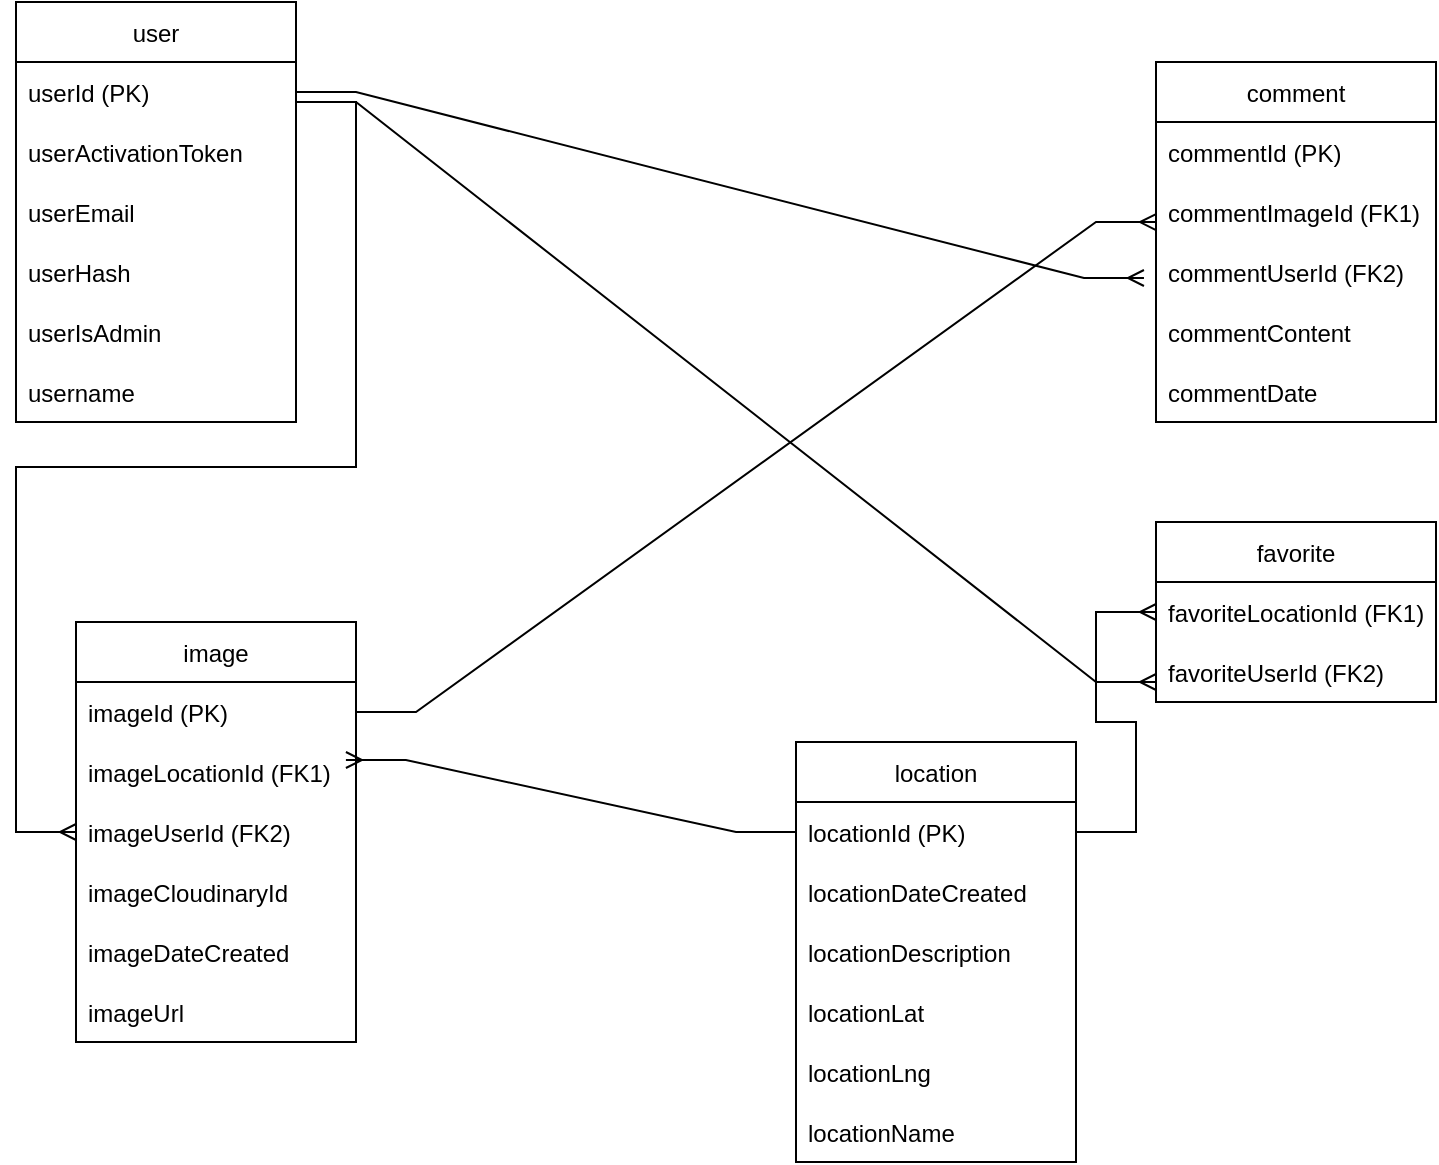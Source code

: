 <mxfile version="17.4.6" type="github">
  <diagram id="C5RBs43oDa-KdzZeNtuy" name="Page-1">
    <mxGraphModel dx="1494" dy="744" grid="1" gridSize="10" guides="1" tooltips="1" connect="1" arrows="1" fold="1" page="1" pageScale="1" pageWidth="827" pageHeight="1169" math="0" shadow="0">
      <root>
        <mxCell id="WIyWlLk6GJQsqaUBKTNV-0" />
        <mxCell id="WIyWlLk6GJQsqaUBKTNV-1" parent="WIyWlLk6GJQsqaUBKTNV-0" />
        <mxCell id="5akD1JSTmYAgI6ET5Aca-5" value="user" style="swimlane;fontStyle=0;childLayout=stackLayout;horizontal=1;startSize=30;horizontalStack=0;resizeParent=1;resizeParentMax=0;resizeLast=0;collapsible=1;marginBottom=0;" vertex="1" parent="WIyWlLk6GJQsqaUBKTNV-1">
          <mxGeometry x="30" y="20" width="140" height="210" as="geometry" />
        </mxCell>
        <mxCell id="5akD1JSTmYAgI6ET5Aca-6" value="userId (PK)" style="text;strokeColor=none;fillColor=none;align=left;verticalAlign=middle;spacingLeft=4;spacingRight=4;overflow=hidden;points=[[0,0.5],[1,0.5]];portConstraint=eastwest;rotatable=0;" vertex="1" parent="5akD1JSTmYAgI6ET5Aca-5">
          <mxGeometry y="30" width="140" height="30" as="geometry" />
        </mxCell>
        <mxCell id="5akD1JSTmYAgI6ET5Aca-7" value="userActivationToken" style="text;strokeColor=none;fillColor=none;align=left;verticalAlign=middle;spacingLeft=4;spacingRight=4;overflow=hidden;points=[[0,0.5],[1,0.5]];portConstraint=eastwest;rotatable=0;" vertex="1" parent="5akD1JSTmYAgI6ET5Aca-5">
          <mxGeometry y="60" width="140" height="30" as="geometry" />
        </mxCell>
        <mxCell id="5akD1JSTmYAgI6ET5Aca-9" value="userEmail" style="text;strokeColor=none;fillColor=none;align=left;verticalAlign=middle;spacingLeft=4;spacingRight=4;overflow=hidden;points=[[0,0.5],[1,0.5]];portConstraint=eastwest;rotatable=0;" vertex="1" parent="5akD1JSTmYAgI6ET5Aca-5">
          <mxGeometry y="90" width="140" height="30" as="geometry" />
        </mxCell>
        <mxCell id="5akD1JSTmYAgI6ET5Aca-10" value="userHash" style="text;strokeColor=none;fillColor=none;align=left;verticalAlign=middle;spacingLeft=4;spacingRight=4;overflow=hidden;points=[[0,0.5],[1,0.5]];portConstraint=eastwest;rotatable=0;" vertex="1" parent="5akD1JSTmYAgI6ET5Aca-5">
          <mxGeometry y="120" width="140" height="30" as="geometry" />
        </mxCell>
        <mxCell id="5akD1JSTmYAgI6ET5Aca-11" value="userIsAdmin" style="text;strokeColor=none;fillColor=none;align=left;verticalAlign=middle;spacingLeft=4;spacingRight=4;overflow=hidden;points=[[0,0.5],[1,0.5]];portConstraint=eastwest;rotatable=0;" vertex="1" parent="5akD1JSTmYAgI6ET5Aca-5">
          <mxGeometry y="150" width="140" height="30" as="geometry" />
        </mxCell>
        <mxCell id="5akD1JSTmYAgI6ET5Aca-12" value="username" style="text;strokeColor=none;fillColor=none;align=left;verticalAlign=middle;spacingLeft=4;spacingRight=4;overflow=hidden;points=[[0,0.5],[1,0.5]];portConstraint=eastwest;rotatable=0;" vertex="1" parent="5akD1JSTmYAgI6ET5Aca-5">
          <mxGeometry y="180" width="140" height="30" as="geometry" />
        </mxCell>
        <mxCell id="5akD1JSTmYAgI6ET5Aca-15" value="comment" style="swimlane;fontStyle=0;childLayout=stackLayout;horizontal=1;startSize=30;horizontalStack=0;resizeParent=1;resizeParentMax=0;resizeLast=0;collapsible=1;marginBottom=0;" vertex="1" parent="WIyWlLk6GJQsqaUBKTNV-1">
          <mxGeometry x="600" y="50" width="140" height="180" as="geometry" />
        </mxCell>
        <mxCell id="5akD1JSTmYAgI6ET5Aca-16" value="commentId (PK)" style="text;strokeColor=none;fillColor=none;align=left;verticalAlign=middle;spacingLeft=4;spacingRight=4;overflow=hidden;points=[[0,0.5],[1,0.5]];portConstraint=eastwest;rotatable=0;" vertex="1" parent="5akD1JSTmYAgI6ET5Aca-15">
          <mxGeometry y="30" width="140" height="30" as="geometry" />
        </mxCell>
        <mxCell id="5akD1JSTmYAgI6ET5Aca-17" value="commentImageId (FK1)" style="text;strokeColor=none;fillColor=none;align=left;verticalAlign=middle;spacingLeft=4;spacingRight=4;overflow=hidden;points=[[0,0.5],[1,0.5]];portConstraint=eastwest;rotatable=0;" vertex="1" parent="5akD1JSTmYAgI6ET5Aca-15">
          <mxGeometry y="60" width="140" height="30" as="geometry" />
        </mxCell>
        <mxCell id="5akD1JSTmYAgI6ET5Aca-18" value="commentUserId (FK2)" style="text;strokeColor=none;fillColor=none;align=left;verticalAlign=middle;spacingLeft=4;spacingRight=4;overflow=hidden;points=[[0,0.5],[1,0.5]];portConstraint=eastwest;rotatable=0;" vertex="1" parent="5akD1JSTmYAgI6ET5Aca-15">
          <mxGeometry y="90" width="140" height="30" as="geometry" />
        </mxCell>
        <mxCell id="5akD1JSTmYAgI6ET5Aca-26" value="commentContent" style="text;strokeColor=none;fillColor=none;align=left;verticalAlign=middle;spacingLeft=4;spacingRight=4;overflow=hidden;points=[[0,0.5],[1,0.5]];portConstraint=eastwest;rotatable=0;" vertex="1" parent="5akD1JSTmYAgI6ET5Aca-15">
          <mxGeometry y="120" width="140" height="30" as="geometry" />
        </mxCell>
        <mxCell id="5akD1JSTmYAgI6ET5Aca-27" value="commentDate" style="text;strokeColor=none;fillColor=none;align=left;verticalAlign=middle;spacingLeft=4;spacingRight=4;overflow=hidden;points=[[0,0.5],[1,0.5]];portConstraint=eastwest;rotatable=0;" vertex="1" parent="5akD1JSTmYAgI6ET5Aca-15">
          <mxGeometry y="150" width="140" height="30" as="geometry" />
        </mxCell>
        <mxCell id="5akD1JSTmYAgI6ET5Aca-19" value="location" style="swimlane;fontStyle=0;childLayout=stackLayout;horizontal=1;startSize=30;horizontalStack=0;resizeParent=1;resizeParentMax=0;resizeLast=0;collapsible=1;marginBottom=0;" vertex="1" parent="WIyWlLk6GJQsqaUBKTNV-1">
          <mxGeometry x="420" y="390" width="140" height="210" as="geometry" />
        </mxCell>
        <mxCell id="5akD1JSTmYAgI6ET5Aca-20" value="locationId (PK)" style="text;strokeColor=none;fillColor=none;align=left;verticalAlign=middle;spacingLeft=4;spacingRight=4;overflow=hidden;points=[[0,0.5],[1,0.5]];portConstraint=eastwest;rotatable=0;" vertex="1" parent="5akD1JSTmYAgI6ET5Aca-19">
          <mxGeometry y="30" width="140" height="30" as="geometry" />
        </mxCell>
        <mxCell id="5akD1JSTmYAgI6ET5Aca-21" value="locationDateCreated" style="text;strokeColor=none;fillColor=none;align=left;verticalAlign=middle;spacingLeft=4;spacingRight=4;overflow=hidden;points=[[0,0.5],[1,0.5]];portConstraint=eastwest;rotatable=0;" vertex="1" parent="5akD1JSTmYAgI6ET5Aca-19">
          <mxGeometry y="60" width="140" height="30" as="geometry" />
        </mxCell>
        <mxCell id="5akD1JSTmYAgI6ET5Aca-22" value="locationDescription" style="text;strokeColor=none;fillColor=none;align=left;verticalAlign=middle;spacingLeft=4;spacingRight=4;overflow=hidden;points=[[0,0.5],[1,0.5]];portConstraint=eastwest;rotatable=0;" vertex="1" parent="5akD1JSTmYAgI6ET5Aca-19">
          <mxGeometry y="90" width="140" height="30" as="geometry" />
        </mxCell>
        <mxCell id="5akD1JSTmYAgI6ET5Aca-23" value="locationLat" style="text;strokeColor=none;fillColor=none;align=left;verticalAlign=middle;spacingLeft=4;spacingRight=4;overflow=hidden;points=[[0,0.5],[1,0.5]];portConstraint=eastwest;rotatable=0;" vertex="1" parent="5akD1JSTmYAgI6ET5Aca-19">
          <mxGeometry y="120" width="140" height="30" as="geometry" />
        </mxCell>
        <mxCell id="5akD1JSTmYAgI6ET5Aca-24" value="locationLng" style="text;strokeColor=none;fillColor=none;align=left;verticalAlign=middle;spacingLeft=4;spacingRight=4;overflow=hidden;points=[[0,0.5],[1,0.5]];portConstraint=eastwest;rotatable=0;" vertex="1" parent="5akD1JSTmYAgI6ET5Aca-19">
          <mxGeometry y="150" width="140" height="30" as="geometry" />
        </mxCell>
        <mxCell id="5akD1JSTmYAgI6ET5Aca-25" value="locationName" style="text;strokeColor=none;fillColor=none;align=left;verticalAlign=middle;spacingLeft=4;spacingRight=4;overflow=hidden;points=[[0,0.5],[1,0.5]];portConstraint=eastwest;rotatable=0;" vertex="1" parent="5akD1JSTmYAgI6ET5Aca-19">
          <mxGeometry y="180" width="140" height="30" as="geometry" />
        </mxCell>
        <mxCell id="5akD1JSTmYAgI6ET5Aca-28" value="image" style="swimlane;fontStyle=0;childLayout=stackLayout;horizontal=1;startSize=30;horizontalStack=0;resizeParent=1;resizeParentMax=0;resizeLast=0;collapsible=1;marginBottom=0;" vertex="1" parent="WIyWlLk6GJQsqaUBKTNV-1">
          <mxGeometry x="60" y="330" width="140" height="210" as="geometry" />
        </mxCell>
        <mxCell id="5akD1JSTmYAgI6ET5Aca-29" value="imageId (PK)" style="text;strokeColor=none;fillColor=none;align=left;verticalAlign=middle;spacingLeft=4;spacingRight=4;overflow=hidden;points=[[0,0.5],[1,0.5]];portConstraint=eastwest;rotatable=0;" vertex="1" parent="5akD1JSTmYAgI6ET5Aca-28">
          <mxGeometry y="30" width="140" height="30" as="geometry" />
        </mxCell>
        <mxCell id="5akD1JSTmYAgI6ET5Aca-30" value="imageLocationId (FK1)" style="text;strokeColor=none;fillColor=none;align=left;verticalAlign=middle;spacingLeft=4;spacingRight=4;overflow=hidden;points=[[0,0.5],[1,0.5]];portConstraint=eastwest;rotatable=0;" vertex="1" parent="5akD1JSTmYAgI6ET5Aca-28">
          <mxGeometry y="60" width="140" height="30" as="geometry" />
        </mxCell>
        <mxCell id="5akD1JSTmYAgI6ET5Aca-31" value="imageUserId (FK2)" style="text;strokeColor=none;fillColor=none;align=left;verticalAlign=middle;spacingLeft=4;spacingRight=4;overflow=hidden;points=[[0,0.5],[1,0.5]];portConstraint=eastwest;rotatable=0;" vertex="1" parent="5akD1JSTmYAgI6ET5Aca-28">
          <mxGeometry y="90" width="140" height="30" as="geometry" />
        </mxCell>
        <mxCell id="5akD1JSTmYAgI6ET5Aca-33" value="imageCloudinaryId" style="text;strokeColor=none;fillColor=none;align=left;verticalAlign=middle;spacingLeft=4;spacingRight=4;overflow=hidden;points=[[0,0.5],[1,0.5]];portConstraint=eastwest;rotatable=0;" vertex="1" parent="5akD1JSTmYAgI6ET5Aca-28">
          <mxGeometry y="120" width="140" height="30" as="geometry" />
        </mxCell>
        <mxCell id="5akD1JSTmYAgI6ET5Aca-34" value="imageDateCreated" style="text;strokeColor=none;fillColor=none;align=left;verticalAlign=middle;spacingLeft=4;spacingRight=4;overflow=hidden;points=[[0,0.5],[1,0.5]];portConstraint=eastwest;rotatable=0;" vertex="1" parent="5akD1JSTmYAgI6ET5Aca-28">
          <mxGeometry y="150" width="140" height="30" as="geometry" />
        </mxCell>
        <mxCell id="5akD1JSTmYAgI6ET5Aca-35" value="imageUrl" style="text;strokeColor=none;fillColor=none;align=left;verticalAlign=middle;spacingLeft=4;spacingRight=4;overflow=hidden;points=[[0,0.5],[1,0.5]];portConstraint=eastwest;rotatable=0;" vertex="1" parent="5akD1JSTmYAgI6ET5Aca-28">
          <mxGeometry y="180" width="140" height="30" as="geometry" />
        </mxCell>
        <mxCell id="5akD1JSTmYAgI6ET5Aca-36" value="favorite" style="swimlane;fontStyle=0;childLayout=stackLayout;horizontal=1;startSize=30;horizontalStack=0;resizeParent=1;resizeParentMax=0;resizeLast=0;collapsible=1;marginBottom=0;" vertex="1" parent="WIyWlLk6GJQsqaUBKTNV-1">
          <mxGeometry x="600" y="280" width="140" height="90" as="geometry" />
        </mxCell>
        <mxCell id="5akD1JSTmYAgI6ET5Aca-37" value="favoriteLocationId (FK1)" style="text;strokeColor=none;fillColor=none;align=left;verticalAlign=middle;spacingLeft=4;spacingRight=4;overflow=hidden;points=[[0,0.5],[1,0.5]];portConstraint=eastwest;rotatable=0;" vertex="1" parent="5akD1JSTmYAgI6ET5Aca-36">
          <mxGeometry y="30" width="140" height="30" as="geometry" />
        </mxCell>
        <mxCell id="5akD1JSTmYAgI6ET5Aca-38" value="favoriteUserId (FK2)" style="text;strokeColor=none;fillColor=none;align=left;verticalAlign=middle;spacingLeft=4;spacingRight=4;overflow=hidden;points=[[0,0.5],[1,0.5]];portConstraint=eastwest;rotatable=0;" vertex="1" parent="5akD1JSTmYAgI6ET5Aca-36">
          <mxGeometry y="60" width="140" height="30" as="geometry" />
        </mxCell>
        <mxCell id="5akD1JSTmYAgI6ET5Aca-40" value="" style="edgeStyle=entityRelationEdgeStyle;fontSize=12;html=1;endArrow=ERmany;rounded=0;exitX=1;exitY=0.5;exitDx=0;exitDy=0;entryX=-0.043;entryY=0.6;entryDx=0;entryDy=0;entryPerimeter=0;" edge="1" parent="WIyWlLk6GJQsqaUBKTNV-1" source="5akD1JSTmYAgI6ET5Aca-6" target="5akD1JSTmYAgI6ET5Aca-18">
          <mxGeometry width="100" height="100" relative="1" as="geometry">
            <mxPoint x="330" y="140" as="sourcePoint" />
            <mxPoint x="600" y="100" as="targetPoint" />
          </mxGeometry>
        </mxCell>
        <mxCell id="5akD1JSTmYAgI6ET5Aca-41" value="" style="edgeStyle=entityRelationEdgeStyle;fontSize=12;html=1;endArrow=ERmany;rounded=0;" edge="1" parent="WIyWlLk6GJQsqaUBKTNV-1">
          <mxGeometry width="100" height="100" relative="1" as="geometry">
            <mxPoint x="170" y="70" as="sourcePoint" />
            <mxPoint x="600" y="360" as="targetPoint" />
          </mxGeometry>
        </mxCell>
        <mxCell id="5akD1JSTmYAgI6ET5Aca-46" value="" style="edgeStyle=entityRelationEdgeStyle;fontSize=12;html=1;endArrow=ERmany;rounded=0;entryX=0;entryY=0.667;entryDx=0;entryDy=0;entryPerimeter=0;exitX=1;exitY=0.5;exitDx=0;exitDy=0;" edge="1" parent="WIyWlLk6GJQsqaUBKTNV-1" source="5akD1JSTmYAgI6ET5Aca-29" target="5akD1JSTmYAgI6ET5Aca-17">
          <mxGeometry width="100" height="100" relative="1" as="geometry">
            <mxPoint x="220" y="430" as="sourcePoint" />
            <mxPoint x="320" y="330" as="targetPoint" />
          </mxGeometry>
        </mxCell>
        <mxCell id="5akD1JSTmYAgI6ET5Aca-48" value="" style="edgeStyle=entityRelationEdgeStyle;fontSize=12;html=1;endArrow=ERmany;rounded=0;exitX=1;exitY=0.5;exitDx=0;exitDy=0;" edge="1" parent="WIyWlLk6GJQsqaUBKTNV-1" source="5akD1JSTmYAgI6ET5Aca-20">
          <mxGeometry width="100" height="100" relative="1" as="geometry">
            <mxPoint x="400" y="440" as="sourcePoint" />
            <mxPoint x="600" y="325" as="targetPoint" />
          </mxGeometry>
        </mxCell>
        <mxCell id="5akD1JSTmYAgI6ET5Aca-53" value="" style="edgeStyle=entityRelationEdgeStyle;fontSize=12;html=1;endArrow=ERmany;rounded=0;entryX=0.964;entryY=0.3;entryDx=0;entryDy=0;exitX=0;exitY=0.5;exitDx=0;exitDy=0;entryPerimeter=0;" edge="1" parent="WIyWlLk6GJQsqaUBKTNV-1" source="5akD1JSTmYAgI6ET5Aca-20" target="5akD1JSTmYAgI6ET5Aca-30">
          <mxGeometry width="100" height="100" relative="1" as="geometry">
            <mxPoint x="90" y="470" as="sourcePoint" />
            <mxPoint x="210" y="310" as="targetPoint" />
          </mxGeometry>
        </mxCell>
        <mxCell id="5akD1JSTmYAgI6ET5Aca-55" value="" style="edgeStyle=entityRelationEdgeStyle;fontSize=12;html=1;endArrow=ERmany;rounded=0;" edge="1" parent="WIyWlLk6GJQsqaUBKTNV-1">
          <mxGeometry width="100" height="100" relative="1" as="geometry">
            <mxPoint x="170" y="70" as="sourcePoint" />
            <mxPoint x="60" y="435" as="targetPoint" />
          </mxGeometry>
        </mxCell>
      </root>
    </mxGraphModel>
  </diagram>
</mxfile>
